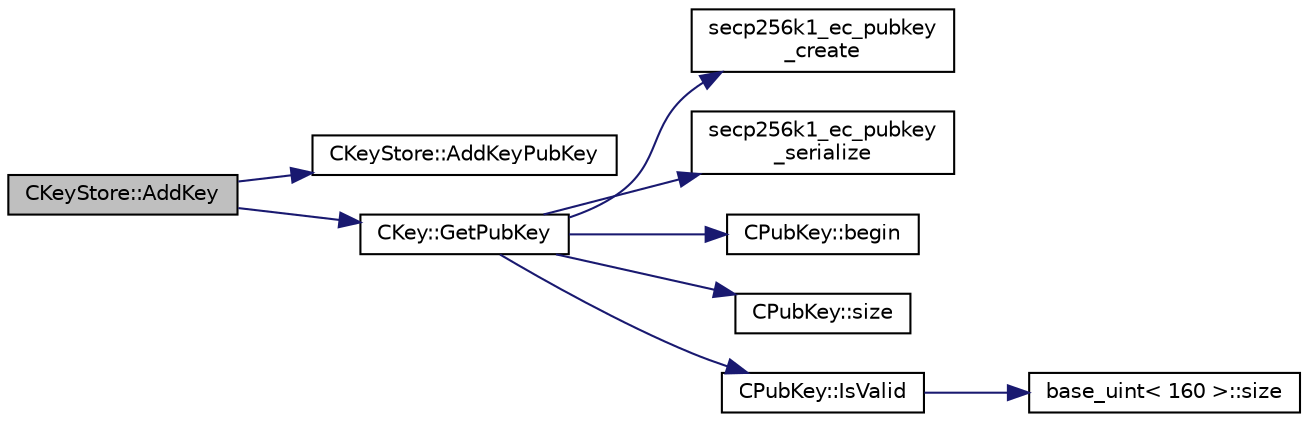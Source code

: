 digraph "CKeyStore::AddKey"
{
  edge [fontname="Helvetica",fontsize="10",labelfontname="Helvetica",labelfontsize="10"];
  node [fontname="Helvetica",fontsize="10",shape=record];
  rankdir="LR";
  Node32 [label="CKeyStore::AddKey",height=0.2,width=0.4,color="black", fillcolor="grey75", style="filled", fontcolor="black"];
  Node32 -> Node33 [color="midnightblue",fontsize="10",style="solid",fontname="Helvetica"];
  Node33 [label="CKeyStore::AddKeyPubKey",height=0.2,width=0.4,color="black", fillcolor="white", style="filled",URL="$d0/dc3/class_c_key_store.html#a1956e4f5860ded321d6f697047d8236a"];
  Node32 -> Node34 [color="midnightblue",fontsize="10",style="solid",fontname="Helvetica"];
  Node34 [label="CKey::GetPubKey",height=0.2,width=0.4,color="black", fillcolor="white", style="filled",URL="$d2/d63/class_c_key.html#aa1085c59603a62db6ec776300f250337"];
  Node34 -> Node35 [color="midnightblue",fontsize="10",style="solid",fontname="Helvetica"];
  Node35 [label="secp256k1_ec_pubkey\l_create",height=0.2,width=0.4,color="black", fillcolor="white", style="filled",URL="$d7/dd3/secp256k1_8h.html#a7438071aa8a6dc4697abe4f4659f2161",tooltip="Compute the public key for a secret key. "];
  Node34 -> Node36 [color="midnightblue",fontsize="10",style="solid",fontname="Helvetica"];
  Node36 [label="secp256k1_ec_pubkey\l_serialize",height=0.2,width=0.4,color="black", fillcolor="white", style="filled",URL="$d7/dd3/secp256k1_8h.html#a34977bf00322e510e881160c421836d7",tooltip="Serialize a pubkey object into a serialized byte sequence. "];
  Node34 -> Node37 [color="midnightblue",fontsize="10",style="solid",fontname="Helvetica"];
  Node37 [label="CPubKey::begin",height=0.2,width=0.4,color="black", fillcolor="white", style="filled",URL="$da/d4e/class_c_pub_key.html#a859ab9909d68092d6d4fc739237ab358"];
  Node34 -> Node38 [color="midnightblue",fontsize="10",style="solid",fontname="Helvetica"];
  Node38 [label="CPubKey::size",height=0.2,width=0.4,color="black", fillcolor="white", style="filled",URL="$da/d4e/class_c_pub_key.html#a6bb28fcf0a5f799c69f5b7269363b309"];
  Node34 -> Node39 [color="midnightblue",fontsize="10",style="solid",fontname="Helvetica"];
  Node39 [label="CPubKey::IsValid",height=0.2,width=0.4,color="black", fillcolor="white", style="filled",URL="$da/d4e/class_c_pub_key.html#a4fa94293cf8577fd039b9a133f6c7f30"];
  Node39 -> Node40 [color="midnightblue",fontsize="10",style="solid",fontname="Helvetica"];
  Node40 [label="base_uint\< 160 \>::size",height=0.2,width=0.4,color="black", fillcolor="white", style="filled",URL="$da/df7/classbase__uint.html#a1f49b034e686269601ea89b0319b8004"];
}
